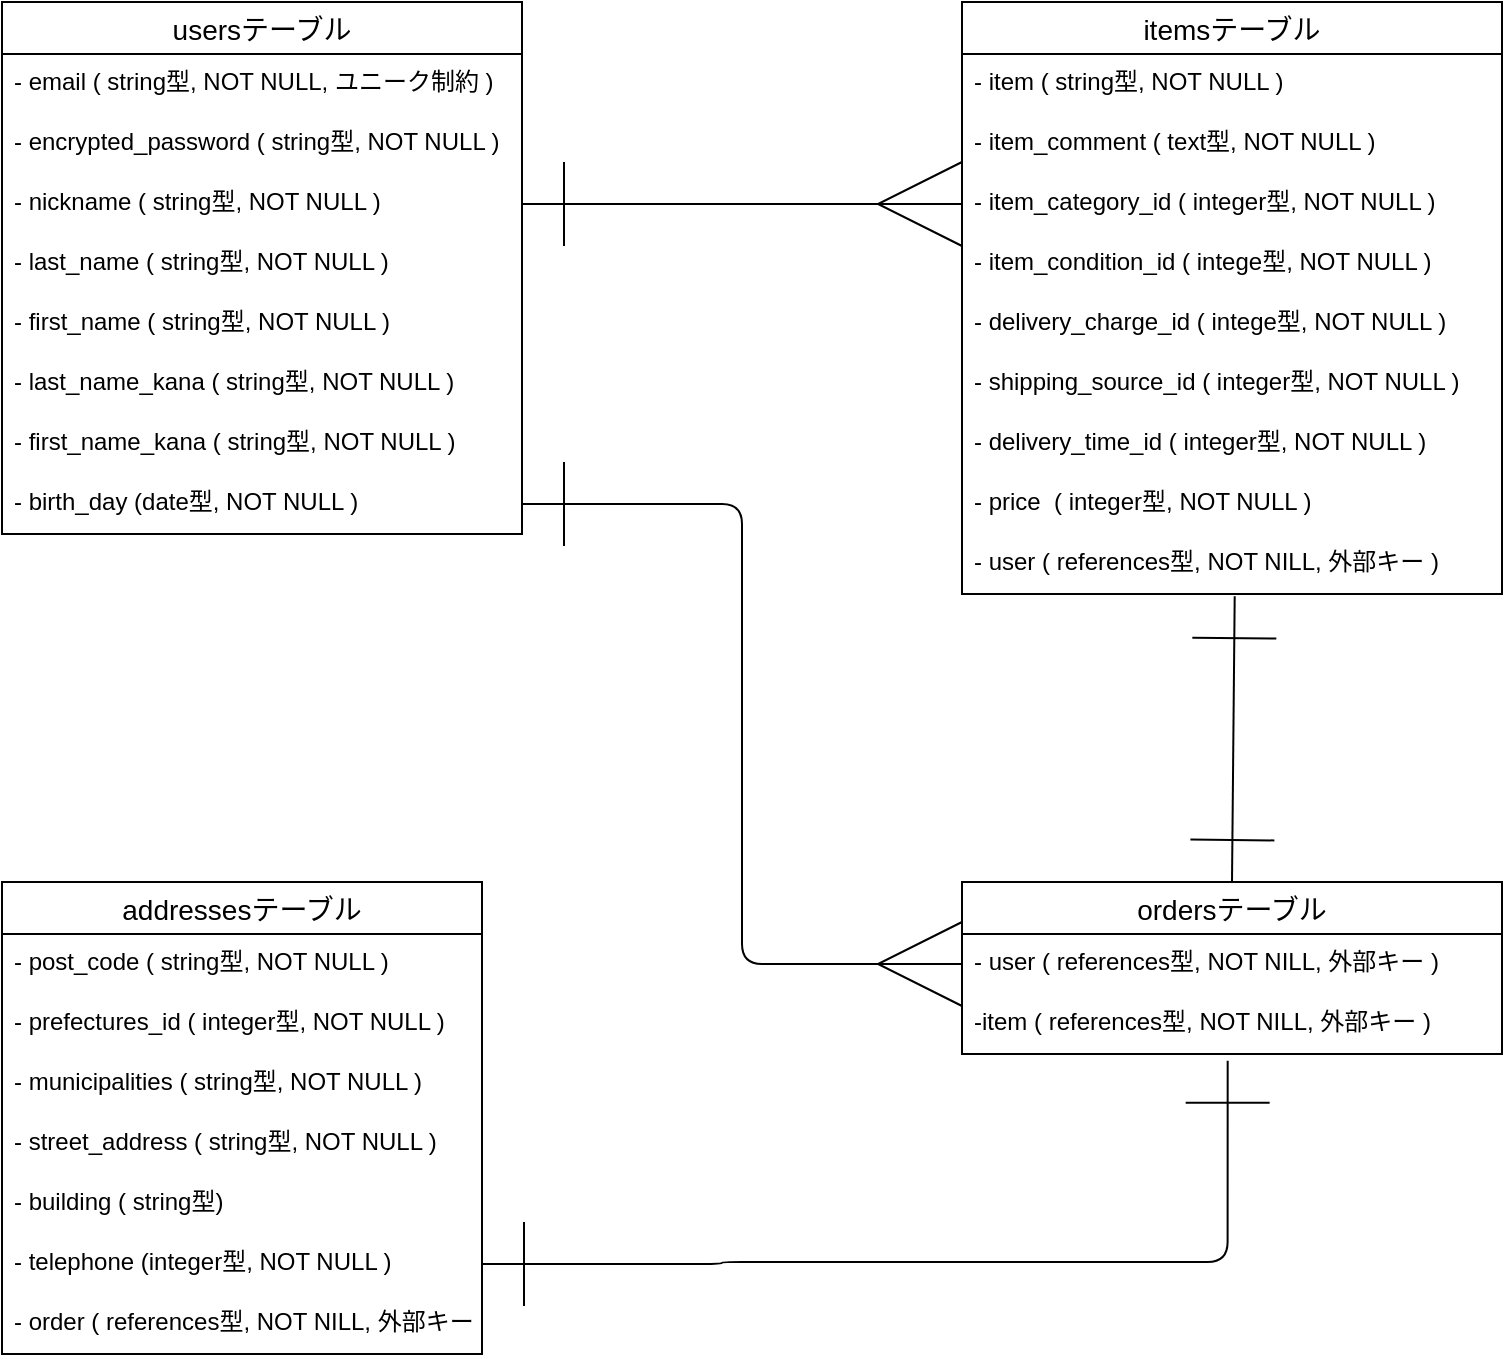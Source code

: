 <mxfile>
    <diagram id="GKU--FLQpRv6qIJC1tC3" name="ページ1">
        <mxGraphModel dx="911" dy="719" grid="1" gridSize="10" guides="1" tooltips="1" connect="1" arrows="1" fold="1" page="1" pageScale="1" pageWidth="827" pageHeight="1169" math="0" shadow="0">
            <root>
                <mxCell id="0"/>
                <mxCell id="1" parent="0"/>
                <mxCell id="_oARF5Gy3wuwWYenufbS-1" value="usersテーブル" style="swimlane;fontStyle=0;childLayout=stackLayout;horizontal=1;startSize=26;horizontalStack=0;resizeParent=1;resizeParentMax=0;resizeLast=0;collapsible=1;marginBottom=0;align=center;fontSize=14;" vertex="1" parent="1">
                    <mxGeometry x="40" y="40" width="260" height="266" as="geometry">
                        <mxRectangle x="60" y="40" width="70" height="30" as="alternateBounds"/>
                    </mxGeometry>
                </mxCell>
                <mxCell id="_oARF5Gy3wuwWYenufbS-3" value="- email ( string型, NOT NULL, ユニーク制約 )" style="text;strokeColor=none;fillColor=none;spacingLeft=4;spacingRight=4;overflow=hidden;rotatable=0;points=[[0,0.5],[1,0.5]];portConstraint=eastwest;fontSize=12;" vertex="1" parent="_oARF5Gy3wuwWYenufbS-1">
                    <mxGeometry y="26" width="260" height="30" as="geometry"/>
                </mxCell>
                <mxCell id="_oARF5Gy3wuwWYenufbS-8" value="- encrypted_password ( string型, NOT NULL )" style="text;strokeColor=none;fillColor=none;spacingLeft=4;spacingRight=4;overflow=hidden;rotatable=0;points=[[0,0.5],[1,0.5]];portConstraint=eastwest;fontSize=12;" vertex="1" parent="_oARF5Gy3wuwWYenufbS-1">
                    <mxGeometry y="56" width="260" height="30" as="geometry"/>
                </mxCell>
                <mxCell id="_oARF5Gy3wuwWYenufbS-2" value="- nickname ( string型, NOT NULL )" style="text;strokeColor=none;fillColor=none;spacingLeft=4;spacingRight=4;overflow=hidden;rotatable=0;points=[[0,0.5],[1,0.5]];portConstraint=eastwest;fontSize=12;" vertex="1" parent="_oARF5Gy3wuwWYenufbS-1">
                    <mxGeometry y="86" width="260" height="30" as="geometry"/>
                </mxCell>
                <mxCell id="_oARF5Gy3wuwWYenufbS-6" value="- last_name ( string型, NOT NULL )" style="text;strokeColor=none;fillColor=none;spacingLeft=4;spacingRight=4;overflow=hidden;rotatable=0;points=[[0,0.5],[1,0.5]];portConstraint=eastwest;fontSize=12;" vertex="1" parent="_oARF5Gy3wuwWYenufbS-1">
                    <mxGeometry y="116" width="260" height="30" as="geometry"/>
                </mxCell>
                <mxCell id="_oARF5Gy3wuwWYenufbS-7" value="- first_name ( string型, NOT NULL )" style="text;strokeColor=none;fillColor=none;spacingLeft=4;spacingRight=4;overflow=hidden;rotatable=0;points=[[0,0.5],[1,0.5]];portConstraint=eastwest;fontSize=12;" vertex="1" parent="_oARF5Gy3wuwWYenufbS-1">
                    <mxGeometry y="146" width="260" height="30" as="geometry"/>
                </mxCell>
                <mxCell id="_oARF5Gy3wuwWYenufbS-9" value="- last_name_kana ( string型, NOT NULL )" style="text;strokeColor=none;fillColor=none;spacingLeft=4;spacingRight=4;overflow=hidden;rotatable=0;points=[[0,0.5],[1,0.5]];portConstraint=eastwest;fontSize=12;" vertex="1" parent="_oARF5Gy3wuwWYenufbS-1">
                    <mxGeometry y="176" width="260" height="30" as="geometry"/>
                </mxCell>
                <mxCell id="_oARF5Gy3wuwWYenufbS-12" value="- first_name_kana ( string型, NOT NULL )" style="text;strokeColor=none;fillColor=none;spacingLeft=4;spacingRight=4;overflow=hidden;rotatable=0;points=[[0,0.5],[1,0.5]];portConstraint=eastwest;fontSize=12;" vertex="1" parent="_oARF5Gy3wuwWYenufbS-1">
                    <mxGeometry y="206" width="260" height="30" as="geometry"/>
                </mxCell>
                <mxCell id="_oARF5Gy3wuwWYenufbS-4" value="- birth_day (date型, NOT NULL )" style="text;strokeColor=none;fillColor=none;spacingLeft=4;spacingRight=4;overflow=hidden;rotatable=0;points=[[0,0.5],[1,0.5]];portConstraint=eastwest;fontSize=12;" vertex="1" parent="_oARF5Gy3wuwWYenufbS-1">
                    <mxGeometry y="236" width="260" height="30" as="geometry"/>
                </mxCell>
                <mxCell id="_oARF5Gy3wuwWYenufbS-13" value="itemsテーブル" style="swimlane;fontStyle=0;childLayout=stackLayout;horizontal=1;startSize=26;horizontalStack=0;resizeParent=1;resizeParentMax=0;resizeLast=0;collapsible=1;marginBottom=0;align=center;fontSize=14;" vertex="1" parent="1">
                    <mxGeometry x="520" y="40" width="270" height="296" as="geometry"/>
                </mxCell>
                <mxCell id="_oARF5Gy3wuwWYenufbS-18" value="- item ( string型, NOT NULL )" style="text;strokeColor=none;fillColor=none;spacingLeft=4;spacingRight=4;overflow=hidden;rotatable=0;points=[[0,0.5],[1,0.5]];portConstraint=eastwest;fontSize=12;" vertex="1" parent="_oARF5Gy3wuwWYenufbS-13">
                    <mxGeometry y="26" width="270" height="30" as="geometry"/>
                </mxCell>
                <mxCell id="_oARF5Gy3wuwWYenufbS-21" value="- item_comment ( text型, NOT NULL )" style="text;strokeColor=none;fillColor=none;spacingLeft=4;spacingRight=4;overflow=hidden;rotatable=0;points=[[0,0.5],[1,0.5]];portConstraint=eastwest;fontSize=12;" vertex="1" parent="_oARF5Gy3wuwWYenufbS-13">
                    <mxGeometry y="56" width="270" height="30" as="geometry"/>
                </mxCell>
                <mxCell id="_oARF5Gy3wuwWYenufbS-15" value="- item_category_id ( integer型, NOT NULL )" style="text;strokeColor=none;fillColor=none;spacingLeft=4;spacingRight=4;overflow=hidden;rotatable=0;points=[[0,0.5],[1,0.5]];portConstraint=eastwest;fontSize=12;" vertex="1" parent="_oARF5Gy3wuwWYenufbS-13">
                    <mxGeometry y="86" width="270" height="30" as="geometry"/>
                </mxCell>
                <mxCell id="_oARF5Gy3wuwWYenufbS-19" value="- item_condition_id ( intege型, NOT NULL )" style="text;strokeColor=none;fillColor=none;spacingLeft=4;spacingRight=4;overflow=hidden;rotatable=0;points=[[0,0.5],[1,0.5]];portConstraint=eastwest;fontSize=12;" vertex="1" parent="_oARF5Gy3wuwWYenufbS-13">
                    <mxGeometry y="116" width="270" height="30" as="geometry"/>
                </mxCell>
                <mxCell id="_oARF5Gy3wuwWYenufbS-22" value="- delivery_charge_id ( intege型, NOT NULL )" style="text;strokeColor=none;fillColor=none;spacingLeft=4;spacingRight=4;overflow=hidden;rotatable=0;points=[[0,0.5],[1,0.5]];portConstraint=eastwest;fontSize=12;" vertex="1" parent="_oARF5Gy3wuwWYenufbS-13">
                    <mxGeometry y="146" width="270" height="30" as="geometry"/>
                </mxCell>
                <mxCell id="_oARF5Gy3wuwWYenufbS-20" value="- shipping_source_id ( integer型, NOT NULL )" style="text;strokeColor=none;fillColor=none;spacingLeft=4;spacingRight=4;overflow=hidden;rotatable=0;points=[[0,0.5],[1,0.5]];portConstraint=eastwest;fontSize=12;" vertex="1" parent="_oARF5Gy3wuwWYenufbS-13">
                    <mxGeometry y="176" width="270" height="30" as="geometry"/>
                </mxCell>
                <mxCell id="_oARF5Gy3wuwWYenufbS-17" value="- delivery_time_id ( integer型, NOT NULL )" style="text;strokeColor=none;fillColor=none;spacingLeft=4;spacingRight=4;overflow=hidden;rotatable=0;points=[[0,0.5],[1,0.5]];portConstraint=eastwest;fontSize=12;" vertex="1" parent="_oARF5Gy3wuwWYenufbS-13">
                    <mxGeometry y="206" width="270" height="30" as="geometry"/>
                </mxCell>
                <mxCell id="_oARF5Gy3wuwWYenufbS-16" value="- price  ( integer型, NOT NULL )" style="text;strokeColor=none;fillColor=none;spacingLeft=4;spacingRight=4;overflow=hidden;rotatable=0;points=[[0,0.5],[1,0.5]];portConstraint=eastwest;fontSize=12;" vertex="1" parent="_oARF5Gy3wuwWYenufbS-13">
                    <mxGeometry y="236" width="270" height="30" as="geometry"/>
                </mxCell>
                <mxCell id="_oARF5Gy3wuwWYenufbS-31" value="- user ( references型, NOT NILL, 外部キー )" style="text;strokeColor=none;fillColor=none;spacingLeft=4;spacingRight=4;overflow=hidden;rotatable=0;points=[[0,0.5],[1,0.5]];portConstraint=eastwest;fontSize=12;" vertex="1" parent="_oARF5Gy3wuwWYenufbS-13">
                    <mxGeometry y="266" width="270" height="30" as="geometry"/>
                </mxCell>
                <mxCell id="_oARF5Gy3wuwWYenufbS-23" value="addressesテーブル" style="swimlane;fontStyle=0;childLayout=stackLayout;horizontal=1;startSize=26;horizontalStack=0;resizeParent=1;resizeParentMax=0;resizeLast=0;collapsible=1;marginBottom=0;align=center;fontSize=14;" vertex="1" parent="1">
                    <mxGeometry x="40" y="480" width="240" height="236" as="geometry"/>
                </mxCell>
                <mxCell id="_oARF5Gy3wuwWYenufbS-24" value="- post_code ( string型, NOT NULL )" style="text;strokeColor=none;fillColor=none;spacingLeft=4;spacingRight=4;overflow=hidden;rotatable=0;points=[[0,0.5],[1,0.5]];portConstraint=eastwest;fontSize=12;" vertex="1" parent="_oARF5Gy3wuwWYenufbS-23">
                    <mxGeometry y="26" width="240" height="30" as="geometry"/>
                </mxCell>
                <mxCell id="_oARF5Gy3wuwWYenufbS-27" value="- prefectures_id ( integer型, NOT NULL )" style="text;strokeColor=none;fillColor=none;spacingLeft=4;spacingRight=4;overflow=hidden;rotatable=0;points=[[0,0.5],[1,0.5]];portConstraint=eastwest;fontSize=12;" vertex="1" parent="_oARF5Gy3wuwWYenufbS-23">
                    <mxGeometry y="56" width="240" height="30" as="geometry"/>
                </mxCell>
                <mxCell id="_oARF5Gy3wuwWYenufbS-32" value="- municipalities ( string型, NOT NULL )" style="text;strokeColor=none;fillColor=none;spacingLeft=4;spacingRight=4;overflow=hidden;rotatable=0;points=[[0,0.5],[1,0.5]];portConstraint=eastwest;fontSize=12;" vertex="1" parent="_oARF5Gy3wuwWYenufbS-23">
                    <mxGeometry y="86" width="240" height="30" as="geometry"/>
                </mxCell>
                <mxCell id="_oARF5Gy3wuwWYenufbS-28" value="- street_address ( string型, NOT NULL )" style="text;strokeColor=none;fillColor=none;spacingLeft=4;spacingRight=4;overflow=hidden;rotatable=0;points=[[0,0.5],[1,0.5]];portConstraint=eastwest;fontSize=12;" vertex="1" parent="_oARF5Gy3wuwWYenufbS-23">
                    <mxGeometry y="116" width="240" height="30" as="geometry"/>
                </mxCell>
                <mxCell id="_oARF5Gy3wuwWYenufbS-25" value="- building ( string型)" style="text;strokeColor=none;fillColor=none;spacingLeft=4;spacingRight=4;overflow=hidden;rotatable=0;points=[[0,0.5],[1,0.5]];portConstraint=eastwest;fontSize=12;" vertex="1" parent="_oARF5Gy3wuwWYenufbS-23">
                    <mxGeometry y="146" width="240" height="30" as="geometry"/>
                </mxCell>
                <mxCell id="_oARF5Gy3wuwWYenufbS-33" value="- telephone (integer型, NOT NULL )" style="text;strokeColor=none;fillColor=none;spacingLeft=4;spacingRight=4;overflow=hidden;rotatable=0;points=[[0,0.5],[1,0.5]];portConstraint=eastwest;fontSize=12;" vertex="1" parent="_oARF5Gy3wuwWYenufbS-23">
                    <mxGeometry y="176" width="240" height="30" as="geometry"/>
                </mxCell>
                <mxCell id="_oARF5Gy3wuwWYenufbS-73" value="- order ( references型, NOT NILL, 外部キー )" style="text;strokeColor=none;fillColor=none;spacingLeft=4;spacingRight=4;overflow=hidden;rotatable=0;points=[[0,0.5],[1,0.5]];portConstraint=eastwest;fontSize=12;" vertex="1" parent="_oARF5Gy3wuwWYenufbS-23">
                    <mxGeometry y="206" width="240" height="30" as="geometry"/>
                </mxCell>
                <mxCell id="_oARF5Gy3wuwWYenufbS-51" value="ordersテーブル" style="swimlane;fontStyle=0;childLayout=stackLayout;horizontal=1;startSize=26;horizontalStack=0;resizeParent=1;resizeParentMax=0;resizeLast=0;collapsible=1;marginBottom=0;align=center;fontSize=14;" vertex="1" parent="1">
                    <mxGeometry x="520" y="480" width="270" height="86" as="geometry"/>
                </mxCell>
                <mxCell id="_oARF5Gy3wuwWYenufbS-52" value="- user ( references型, NOT NILL, 外部キー )" style="text;strokeColor=none;fillColor=none;spacingLeft=4;spacingRight=4;overflow=hidden;rotatable=0;points=[[0,0.5],[1,0.5]];portConstraint=eastwest;fontSize=12;" vertex="1" parent="_oARF5Gy3wuwWYenufbS-51">
                    <mxGeometry y="26" width="270" height="30" as="geometry"/>
                </mxCell>
                <mxCell id="_oARF5Gy3wuwWYenufbS-70" value="-item ( references型, NOT NILL, 外部キー )" style="text;strokeColor=none;fillColor=none;spacingLeft=4;spacingRight=4;overflow=hidden;rotatable=0;points=[[0,0.5],[1,0.5]];portConstraint=eastwest;fontSize=12;" vertex="1" parent="_oARF5Gy3wuwWYenufbS-51">
                    <mxGeometry y="56" width="270" height="30" as="geometry"/>
                </mxCell>
                <mxCell id="_oARF5Gy3wuwWYenufbS-74" style="edgeStyle=orthogonalEdgeStyle;html=1;exitX=1;exitY=0.5;exitDx=0;exitDy=0;entryX=0;entryY=0.5;entryDx=0;entryDy=0;strokeColor=default;strokeWidth=1;startArrow=ERone;startFill=0;endArrow=ERmany;endFill=0;startSize=40;endSize=40;" edge="1" parent="1" source="_oARF5Gy3wuwWYenufbS-2" target="_oARF5Gy3wuwWYenufbS-15">
                    <mxGeometry relative="1" as="geometry"/>
                </mxCell>
                <mxCell id="_oARF5Gy3wuwWYenufbS-75" style="edgeStyle=orthogonalEdgeStyle;html=1;exitX=1;exitY=0.5;exitDx=0;exitDy=0;entryX=0;entryY=0.5;entryDx=0;entryDy=0;strokeColor=default;strokeWidth=1;startArrow=ERone;startFill=0;endArrow=ERmany;endFill=0;startSize=40;endSize=40;" edge="1" parent="1" source="_oARF5Gy3wuwWYenufbS-4" target="_oARF5Gy3wuwWYenufbS-52">
                    <mxGeometry relative="1" as="geometry"/>
                </mxCell>
                <mxCell id="_oARF5Gy3wuwWYenufbS-77" style="edgeStyle=none;html=1;exitX=0.505;exitY=1.037;exitDx=0;exitDy=0;entryX=0.5;entryY=0;entryDx=0;entryDy=0;strokeColor=default;strokeWidth=1;startArrow=ERone;startFill=0;endArrow=ERone;endFill=0;startSize=40;endSize=40;exitPerimeter=0;" edge="1" parent="1" source="_oARF5Gy3wuwWYenufbS-31" target="_oARF5Gy3wuwWYenufbS-51">
                    <mxGeometry relative="1" as="geometry"/>
                </mxCell>
                <mxCell id="_oARF5Gy3wuwWYenufbS-78" style="edgeStyle=orthogonalEdgeStyle;html=1;exitX=1;exitY=0.5;exitDx=0;exitDy=0;entryX=0.492;entryY=1.111;entryDx=0;entryDy=0;entryPerimeter=0;strokeColor=default;strokeWidth=1;startArrow=ERone;startFill=0;endArrow=ERone;endFill=0;startSize=40;endSize=40;" edge="1" parent="1" source="_oARF5Gy3wuwWYenufbS-33" target="_oARF5Gy3wuwWYenufbS-70">
                    <mxGeometry relative="1" as="geometry">
                        <Array as="points">
                            <mxPoint x="400" y="671"/>
                            <mxPoint x="653" y="670"/>
                        </Array>
                    </mxGeometry>
                </mxCell>
            </root>
        </mxGraphModel>
    </diagram>
</mxfile>